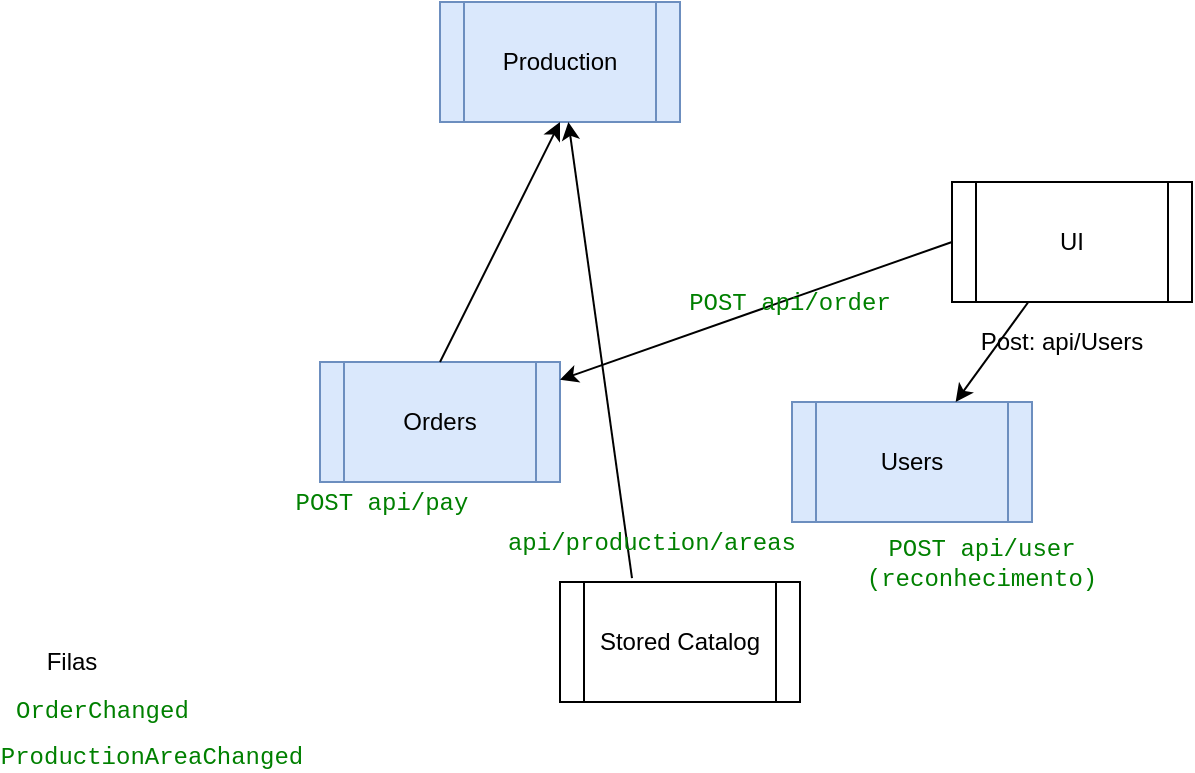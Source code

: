 <mxfile version="13.6.5" type="device"><diagram id="ZkO_dMaGCfPhUpO0GihF" name="Page-1"><mxGraphModel dx="981" dy="492" grid="1" gridSize="10" guides="1" tooltips="1" connect="1" arrows="1" fold="1" page="1" pageScale="1" pageWidth="827" pageHeight="1169" math="0" shadow="0"><root><mxCell id="0"/><mxCell id="1" parent="0"/><mxCell id="Ky96-Cx0gSBsCfuMajsG-1" value="Production" style="shape=process;whiteSpace=wrap;html=1;backgroundOutline=1;fillColor=#dae8fc;strokeColor=#6c8ebf;" vertex="1" parent="1"><mxGeometry x="294" y="20" width="120" height="60" as="geometry"/></mxCell><mxCell id="Ky96-Cx0gSBsCfuMajsG-2" value="UI" style="shape=process;whiteSpace=wrap;html=1;backgroundOutline=1;" vertex="1" parent="1"><mxGeometry x="550" y="110" width="120" height="60" as="geometry"/></mxCell><mxCell id="Ky96-Cx0gSBsCfuMajsG-3" value="Users" style="shape=process;whiteSpace=wrap;html=1;backgroundOutline=1;fillColor=#dae8fc;strokeColor=#6c8ebf;" vertex="1" parent="1"><mxGeometry x="470" y="220" width="120" height="60" as="geometry"/></mxCell><mxCell id="Ky96-Cx0gSBsCfuMajsG-4" value="Stored Catalog" style="shape=process;whiteSpace=wrap;html=1;backgroundOutline=1;" vertex="1" parent="1"><mxGeometry x="354" y="310" width="120" height="60" as="geometry"/></mxCell><mxCell id="Ky96-Cx0gSBsCfuMajsG-5" value="Orders" style="shape=process;whiteSpace=wrap;html=1;backgroundOutline=1;fillColor=#dae8fc;strokeColor=#6c8ebf;" vertex="1" parent="1"><mxGeometry x="234" y="200" width="120" height="60" as="geometry"/></mxCell><mxCell id="Ky96-Cx0gSBsCfuMajsG-6" value="" style="endArrow=classic;html=1;exitX=0.3;exitY=-0.033;exitDx=0;exitDy=0;exitPerimeter=0;" edge="1" parent="1" source="Ky96-Cx0gSBsCfuMajsG-4" target="Ky96-Cx0gSBsCfuMajsG-1"><mxGeometry width="50" height="50" relative="1" as="geometry"><mxPoint x="390" y="240" as="sourcePoint"/><mxPoint x="430" y="130" as="targetPoint"/></mxGeometry></mxCell><mxCell id="Ky96-Cx0gSBsCfuMajsG-7" value="" style="endArrow=classic;html=1;entryX=0.5;entryY=1;entryDx=0;entryDy=0;exitX=0.5;exitY=0;exitDx=0;exitDy=0;" edge="1" parent="1" source="Ky96-Cx0gSBsCfuMajsG-5" target="Ky96-Cx0gSBsCfuMajsG-1"><mxGeometry width="50" height="50" relative="1" as="geometry"><mxPoint x="390" y="240" as="sourcePoint"/><mxPoint x="440" y="190" as="targetPoint"/></mxGeometry></mxCell><mxCell id="Ky96-Cx0gSBsCfuMajsG-8" value="" style="endArrow=classic;html=1;exitX=0;exitY=0.5;exitDx=0;exitDy=0;" edge="1" parent="1" source="Ky96-Cx0gSBsCfuMajsG-2" target="Ky96-Cx0gSBsCfuMajsG-5"><mxGeometry width="50" height="50" relative="1" as="geometry"><mxPoint x="390" y="240" as="sourcePoint"/><mxPoint x="440" y="190" as="targetPoint"/></mxGeometry></mxCell><mxCell id="Ky96-Cx0gSBsCfuMajsG-9" value="" style="endArrow=classic;html=1;" edge="1" parent="1" source="Ky96-Cx0gSBsCfuMajsG-2" target="Ky96-Cx0gSBsCfuMajsG-3"><mxGeometry width="50" height="50" relative="1" as="geometry"><mxPoint x="390" y="240" as="sourcePoint"/><mxPoint x="440" y="190" as="targetPoint"/></mxGeometry></mxCell><mxCell id="Ky96-Cx0gSBsCfuMajsG-10" value="Post: api/Users" style="text;html=1;strokeColor=none;fillColor=none;align=center;verticalAlign=middle;whiteSpace=wrap;rounded=0;" vertex="1" parent="1"><mxGeometry x="560" y="180" width="90" height="20" as="geometry"/></mxCell><mxCell id="Ky96-Cx0gSBsCfuMajsG-11" value="&lt;span lang=&quot;EN-US&quot; style=&quot;font-size: 9.0pt ; line-height: 107% ; font-family: &amp;#34;courier new&amp;#34; ; color: green&quot;&gt;POST api/user (reconhecimento)&lt;/span&gt;" style="text;html=1;strokeColor=none;fillColor=none;align=center;verticalAlign=middle;whiteSpace=wrap;rounded=0;" vertex="1" parent="1"><mxGeometry x="510" y="290" width="110" height="20" as="geometry"/></mxCell><mxCell id="Ky96-Cx0gSBsCfuMajsG-12" value="&lt;span lang=&quot;EN-US&quot; style=&quot;font-size: 9.0pt ; line-height: 107% ; font-family: &amp;#34;courier new&amp;#34; ; color: green&quot;&gt;POST api/order&lt;/span&gt;" style="text;html=1;strokeColor=none;fillColor=none;align=center;verticalAlign=middle;whiteSpace=wrap;rounded=0;" vertex="1" parent="1"><mxGeometry x="414" y="160" width="110" height="20" as="geometry"/></mxCell><mxCell id="Ky96-Cx0gSBsCfuMajsG-14" value="&lt;span lang=&quot;EN-US&quot; style=&quot;font-size: 9.0pt ; line-height: 107% ; font-family: &amp;#34;courier new&amp;#34; ; color: green&quot;&gt;POST api/pay&lt;/span&gt;" style="text;html=1;strokeColor=none;fillColor=none;align=center;verticalAlign=middle;whiteSpace=wrap;rounded=0;" vertex="1" parent="1"><mxGeometry x="220" y="260" width="90" height="20" as="geometry"/></mxCell><mxCell id="Ky96-Cx0gSBsCfuMajsG-15" value="&lt;span lang=&quot;EN-US&quot; style=&quot;font-size: 9.0pt ; line-height: 107% ; font-family: &amp;#34;courier new&amp;#34; ; color: green&quot;&gt;api/production/areas&lt;/span&gt;" style="text;html=1;strokeColor=none;fillColor=none;align=center;verticalAlign=middle;whiteSpace=wrap;rounded=0;" vertex="1" parent="1"><mxGeometry x="380" y="280" width="40" height="20" as="geometry"/></mxCell><mxCell id="Ky96-Cx0gSBsCfuMajsG-17" value="&lt;span lang=&quot;EN-US&quot; style=&quot;font-size: 9.0pt ; line-height: 107% ; font-family: &amp;quot;courier new&amp;quot; ; color: green&quot;&gt;OrderChanged&lt;/span&gt;" style="text;whiteSpace=wrap;html=1;" vertex="1" parent="1"><mxGeometry x="80" y="360" width="110" height="30" as="geometry"/></mxCell><mxCell id="Ky96-Cx0gSBsCfuMajsG-20" value="Filas" style="text;html=1;strokeColor=none;fillColor=none;align=center;verticalAlign=middle;whiteSpace=wrap;rounded=0;" vertex="1" parent="1"><mxGeometry x="90" y="340" width="40" height="20" as="geometry"/></mxCell><mxCell id="Ky96-Cx0gSBsCfuMajsG-22" value="&lt;br&gt;&lt;span lang=&quot;EN-US&quot; style=&quot;font-size: 9pt ; line-height: 12.84px ; font-family: &amp;#34;courier new&amp;#34; ; color: green&quot;&gt;ProductionAreaChanged&lt;/span&gt;&lt;br&gt;" style="text;html=1;strokeColor=none;fillColor=none;align=center;verticalAlign=middle;whiteSpace=wrap;rounded=0;" vertex="1" parent="1"><mxGeometry x="130" y="380" width="40" height="20" as="geometry"/></mxCell></root></mxGraphModel></diagram></mxfile>
